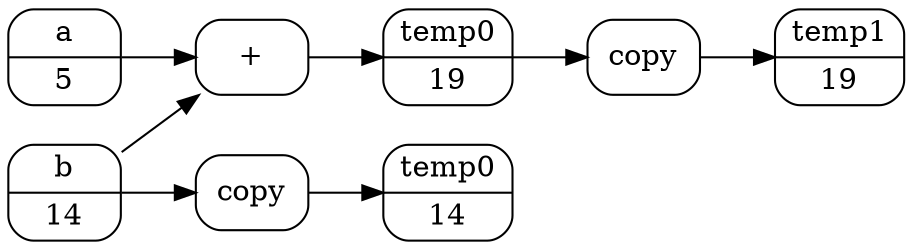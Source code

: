 digraph G{
rankdir=LR;
node[shape=Mrecord];

1[label="a | 5 " ];
2[label="b | 14 " ];
3[label="copy " ];
2->3;
5[label="temp0 | 14 " ];
3->5;
6[label="+ " ];
2->6;
1->6;
7[label="temp0 | 19 " ];
6->7;
8[label="copy " ];
7->8;
10[label="temp1 | 19 " ];
8->10;
}